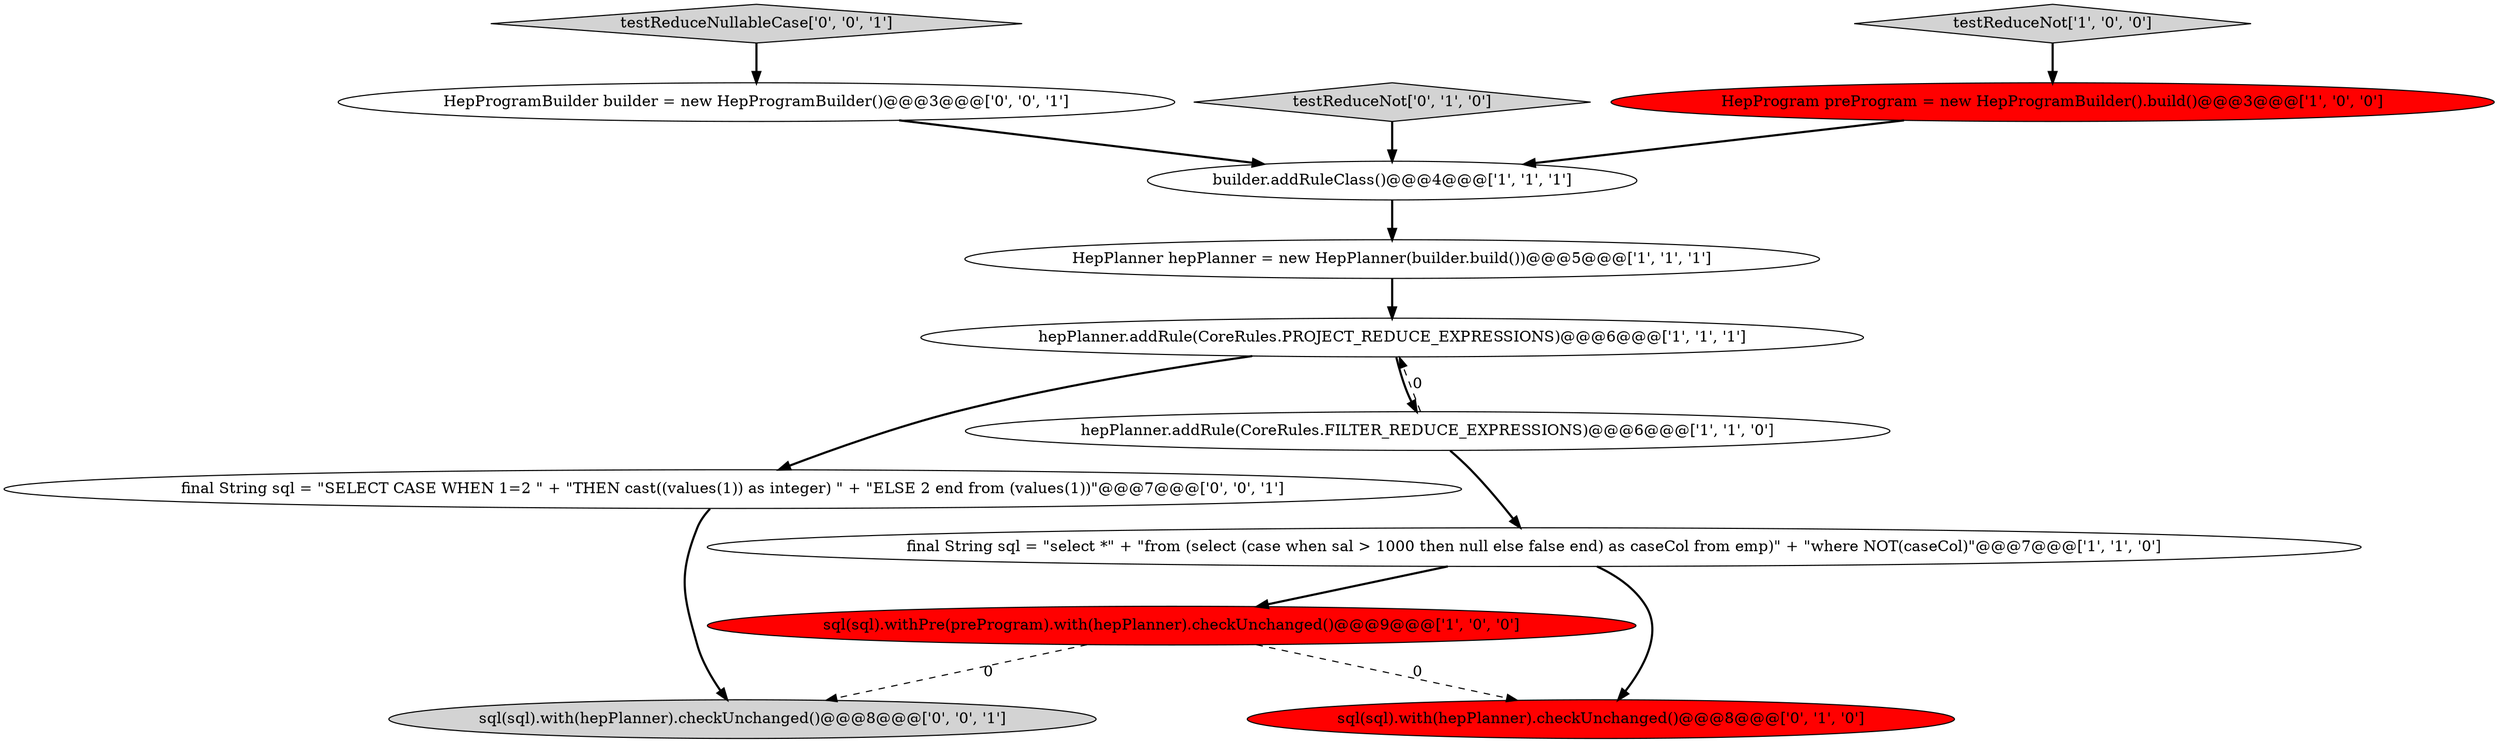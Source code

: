digraph {
11 [style = filled, label = "testReduceNullableCase['0', '0', '1']", fillcolor = lightgray, shape = diamond image = "AAA0AAABBB3BBB"];
12 [style = filled, label = "HepProgramBuilder builder = new HepProgramBuilder()@@@3@@@['0', '0', '1']", fillcolor = white, shape = ellipse image = "AAA0AAABBB3BBB"];
8 [style = filled, label = "sql(sql).with(hepPlanner).checkUnchanged()@@@8@@@['0', '1', '0']", fillcolor = red, shape = ellipse image = "AAA1AAABBB2BBB"];
0 [style = filled, label = "sql(sql).withPre(preProgram).with(hepPlanner).checkUnchanged()@@@9@@@['1', '0', '0']", fillcolor = red, shape = ellipse image = "AAA1AAABBB1BBB"];
9 [style = filled, label = "testReduceNot['0', '1', '0']", fillcolor = lightgray, shape = diamond image = "AAA0AAABBB2BBB"];
10 [style = filled, label = "final String sql = \"SELECT CASE WHEN 1=2 \" + \"THEN cast((values(1)) as integer) \" + \"ELSE 2 end from (values(1))\"@@@7@@@['0', '0', '1']", fillcolor = white, shape = ellipse image = "AAA0AAABBB3BBB"];
7 [style = filled, label = "final String sql = \"select *\" + \"from (select (case when sal > 1000 then null else false end) as caseCol from emp)\" + \"where NOT(caseCol)\"@@@7@@@['1', '1', '0']", fillcolor = white, shape = ellipse image = "AAA0AAABBB1BBB"];
4 [style = filled, label = "builder.addRuleClass()@@@4@@@['1', '1', '1']", fillcolor = white, shape = ellipse image = "AAA0AAABBB1BBB"];
3 [style = filled, label = "HepProgram preProgram = new HepProgramBuilder().build()@@@3@@@['1', '0', '0']", fillcolor = red, shape = ellipse image = "AAA1AAABBB1BBB"];
1 [style = filled, label = "hepPlanner.addRule(CoreRules.PROJECT_REDUCE_EXPRESSIONS)@@@6@@@['1', '1', '1']", fillcolor = white, shape = ellipse image = "AAA0AAABBB1BBB"];
2 [style = filled, label = "hepPlanner.addRule(CoreRules.FILTER_REDUCE_EXPRESSIONS)@@@6@@@['1', '1', '0']", fillcolor = white, shape = ellipse image = "AAA0AAABBB1BBB"];
6 [style = filled, label = "testReduceNot['1', '0', '0']", fillcolor = lightgray, shape = diamond image = "AAA0AAABBB1BBB"];
13 [style = filled, label = "sql(sql).with(hepPlanner).checkUnchanged()@@@8@@@['0', '0', '1']", fillcolor = lightgray, shape = ellipse image = "AAA0AAABBB3BBB"];
5 [style = filled, label = "HepPlanner hepPlanner = new HepPlanner(builder.build())@@@5@@@['1', '1', '1']", fillcolor = white, shape = ellipse image = "AAA0AAABBB1BBB"];
6->3 [style = bold, label=""];
5->1 [style = bold, label=""];
0->8 [style = dashed, label="0"];
1->2 [style = bold, label=""];
7->0 [style = bold, label=""];
11->12 [style = bold, label=""];
2->1 [style = dashed, label="0"];
2->7 [style = bold, label=""];
12->4 [style = bold, label=""];
10->13 [style = bold, label=""];
7->8 [style = bold, label=""];
1->10 [style = bold, label=""];
4->5 [style = bold, label=""];
3->4 [style = bold, label=""];
0->13 [style = dashed, label="0"];
9->4 [style = bold, label=""];
}
